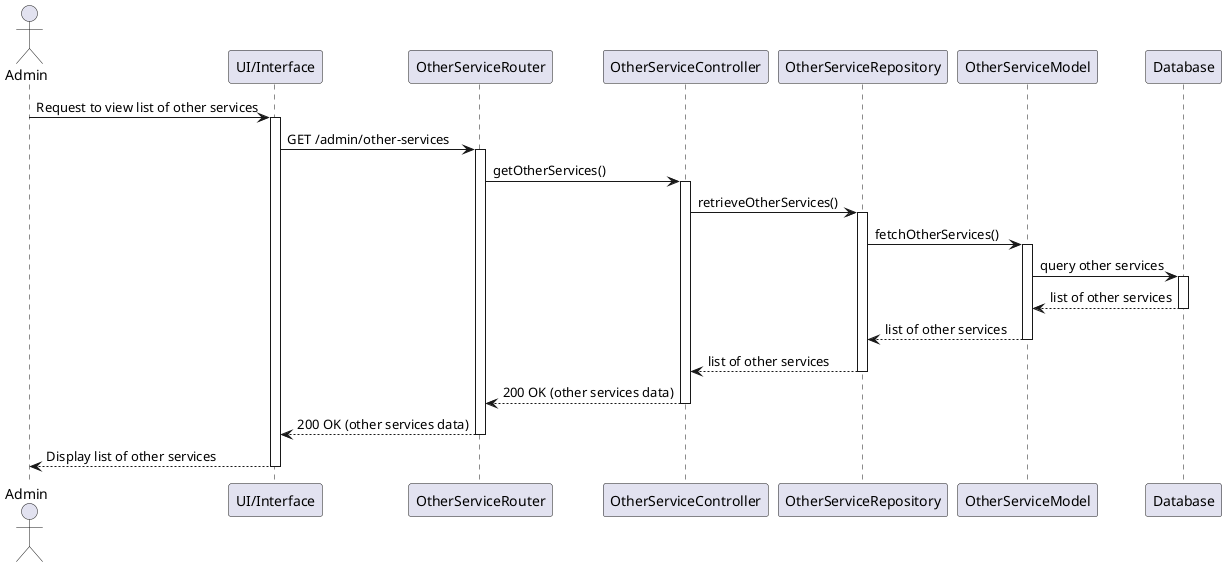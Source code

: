 @startuml
actor Admin
participant "UI/Interface" as UI
participant "OtherServiceRouter" as Router
participant "OtherServiceController" as Controller
participant "OtherServiceRepository" as Repository
participant "OtherServiceModel" as OtherServiceModel
participant "Database" as DB

Admin -> UI: Request to view list of other services
activate UI
UI -> Router: GET /admin/other-services
activate Router
Router -> Controller: getOtherServices()
activate Controller
Controller -> Repository: retrieveOtherServices()
activate Repository

Repository -> OtherServiceModel: fetchOtherServices()
activate OtherServiceModel
OtherServiceModel -> DB: query other services
activate DB
DB --> OtherServiceModel: list of other services
deactivate DB
OtherServiceModel --> Repository: list of other services
deactivate OtherServiceModel
Repository --> Controller: list of other services
deactivate Repository

Controller --> Router: 200 OK (other services data)
deactivate Controller
Router --> UI: 200 OK (other services data)
deactivate Router
UI --> Admin: Display list of other services
deactivate UI
@enduml
